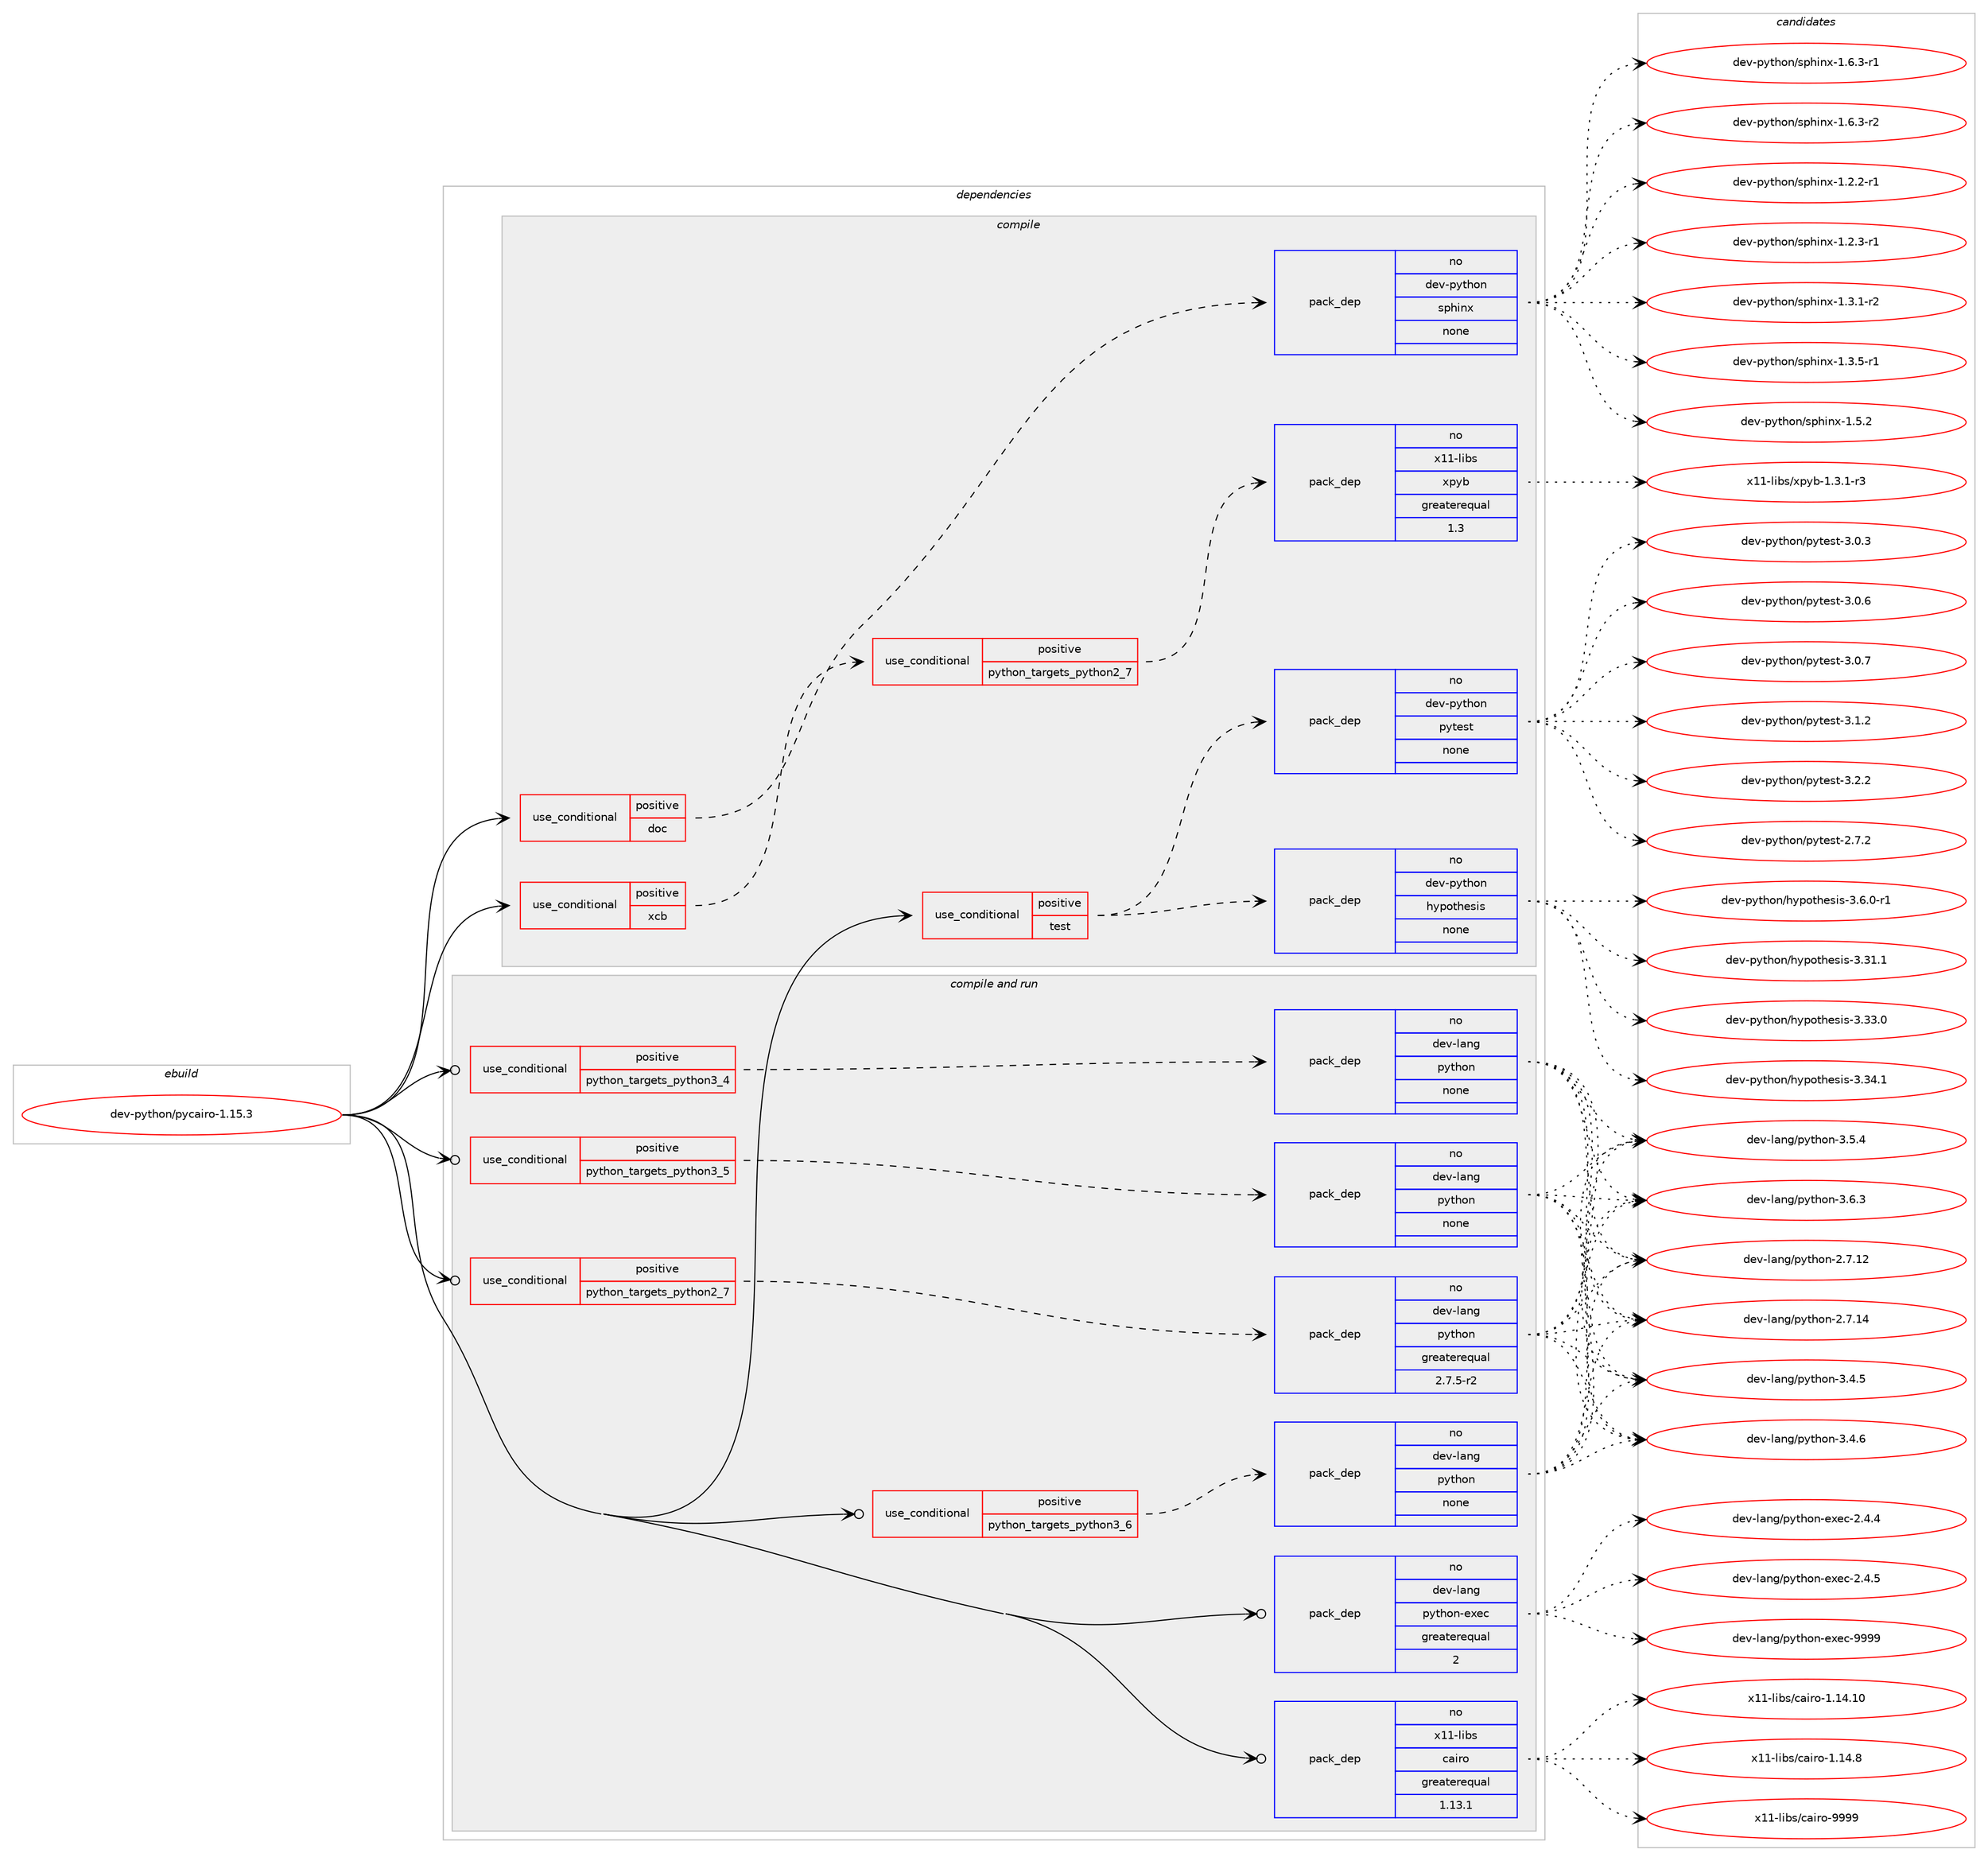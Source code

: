digraph prolog {

# *************
# Graph options
# *************

newrank=true;
concentrate=true;
compound=true;
graph [rankdir=LR,fontname=Helvetica,fontsize=10,ranksep=1.5];#, ranksep=2.5, nodesep=0.2];
edge  [arrowhead=vee];
node  [fontname=Helvetica,fontsize=10];

# **********
# The ebuild
# **********

subgraph cluster_leftcol {
color=gray;
rank=same;
label=<<i>ebuild</i>>;
id [label="dev-python/pycairo-1.15.3", color=red, width=4, href="../dev-python/pycairo-1.15.3.svg"];
}

# ****************
# The dependencies
# ****************

subgraph cluster_midcol {
color=gray;
label=<<i>dependencies</i>>;
subgraph cluster_compile {
fillcolor="#eeeeee";
style=filled;
label=<<i>compile</i>>;
subgraph cond37975 {
dependency175080 [label=<<TABLE BORDER="0" CELLBORDER="1" CELLSPACING="0" CELLPADDING="4"><TR><TD ROWSPAN="3" CELLPADDING="10">use_conditional</TD></TR><TR><TD>positive</TD></TR><TR><TD>doc</TD></TR></TABLE>>, shape=none, color=red];
subgraph pack133196 {
dependency175081 [label=<<TABLE BORDER="0" CELLBORDER="1" CELLSPACING="0" CELLPADDING="4" WIDTH="220"><TR><TD ROWSPAN="6" CELLPADDING="30">pack_dep</TD></TR><TR><TD WIDTH="110">no</TD></TR><TR><TD>dev-python</TD></TR><TR><TD>sphinx</TD></TR><TR><TD>none</TD></TR><TR><TD></TD></TR></TABLE>>, shape=none, color=blue];
}
dependency175080:e -> dependency175081:w [weight=20,style="dashed",arrowhead="vee"];
}
id:e -> dependency175080:w [weight=20,style="solid",arrowhead="vee"];
subgraph cond37976 {
dependency175082 [label=<<TABLE BORDER="0" CELLBORDER="1" CELLSPACING="0" CELLPADDING="4"><TR><TD ROWSPAN="3" CELLPADDING="10">use_conditional</TD></TR><TR><TD>positive</TD></TR><TR><TD>test</TD></TR></TABLE>>, shape=none, color=red];
subgraph pack133197 {
dependency175083 [label=<<TABLE BORDER="0" CELLBORDER="1" CELLSPACING="0" CELLPADDING="4" WIDTH="220"><TR><TD ROWSPAN="6" CELLPADDING="30">pack_dep</TD></TR><TR><TD WIDTH="110">no</TD></TR><TR><TD>dev-python</TD></TR><TR><TD>pytest</TD></TR><TR><TD>none</TD></TR><TR><TD></TD></TR></TABLE>>, shape=none, color=blue];
}
dependency175082:e -> dependency175083:w [weight=20,style="dashed",arrowhead="vee"];
subgraph pack133198 {
dependency175084 [label=<<TABLE BORDER="0" CELLBORDER="1" CELLSPACING="0" CELLPADDING="4" WIDTH="220"><TR><TD ROWSPAN="6" CELLPADDING="30">pack_dep</TD></TR><TR><TD WIDTH="110">no</TD></TR><TR><TD>dev-python</TD></TR><TR><TD>hypothesis</TD></TR><TR><TD>none</TD></TR><TR><TD></TD></TR></TABLE>>, shape=none, color=blue];
}
dependency175082:e -> dependency175084:w [weight=20,style="dashed",arrowhead="vee"];
}
id:e -> dependency175082:w [weight=20,style="solid",arrowhead="vee"];
subgraph cond37977 {
dependency175085 [label=<<TABLE BORDER="0" CELLBORDER="1" CELLSPACING="0" CELLPADDING="4"><TR><TD ROWSPAN="3" CELLPADDING="10">use_conditional</TD></TR><TR><TD>positive</TD></TR><TR><TD>xcb</TD></TR></TABLE>>, shape=none, color=red];
subgraph cond37978 {
dependency175086 [label=<<TABLE BORDER="0" CELLBORDER="1" CELLSPACING="0" CELLPADDING="4"><TR><TD ROWSPAN="3" CELLPADDING="10">use_conditional</TD></TR><TR><TD>positive</TD></TR><TR><TD>python_targets_python2_7</TD></TR></TABLE>>, shape=none, color=red];
subgraph pack133199 {
dependency175087 [label=<<TABLE BORDER="0" CELLBORDER="1" CELLSPACING="0" CELLPADDING="4" WIDTH="220"><TR><TD ROWSPAN="6" CELLPADDING="30">pack_dep</TD></TR><TR><TD WIDTH="110">no</TD></TR><TR><TD>x11-libs</TD></TR><TR><TD>xpyb</TD></TR><TR><TD>greaterequal</TD></TR><TR><TD>1.3</TD></TR></TABLE>>, shape=none, color=blue];
}
dependency175086:e -> dependency175087:w [weight=20,style="dashed",arrowhead="vee"];
}
dependency175085:e -> dependency175086:w [weight=20,style="dashed",arrowhead="vee"];
}
id:e -> dependency175085:w [weight=20,style="solid",arrowhead="vee"];
}
subgraph cluster_compileandrun {
fillcolor="#eeeeee";
style=filled;
label=<<i>compile and run</i>>;
subgraph cond37979 {
dependency175088 [label=<<TABLE BORDER="0" CELLBORDER="1" CELLSPACING="0" CELLPADDING="4"><TR><TD ROWSPAN="3" CELLPADDING="10">use_conditional</TD></TR><TR><TD>positive</TD></TR><TR><TD>python_targets_python2_7</TD></TR></TABLE>>, shape=none, color=red];
subgraph pack133200 {
dependency175089 [label=<<TABLE BORDER="0" CELLBORDER="1" CELLSPACING="0" CELLPADDING="4" WIDTH="220"><TR><TD ROWSPAN="6" CELLPADDING="30">pack_dep</TD></TR><TR><TD WIDTH="110">no</TD></TR><TR><TD>dev-lang</TD></TR><TR><TD>python</TD></TR><TR><TD>greaterequal</TD></TR><TR><TD>2.7.5-r2</TD></TR></TABLE>>, shape=none, color=blue];
}
dependency175088:e -> dependency175089:w [weight=20,style="dashed",arrowhead="vee"];
}
id:e -> dependency175088:w [weight=20,style="solid",arrowhead="odotvee"];
subgraph cond37980 {
dependency175090 [label=<<TABLE BORDER="0" CELLBORDER="1" CELLSPACING="0" CELLPADDING="4"><TR><TD ROWSPAN="3" CELLPADDING="10">use_conditional</TD></TR><TR><TD>positive</TD></TR><TR><TD>python_targets_python3_4</TD></TR></TABLE>>, shape=none, color=red];
subgraph pack133201 {
dependency175091 [label=<<TABLE BORDER="0" CELLBORDER="1" CELLSPACING="0" CELLPADDING="4" WIDTH="220"><TR><TD ROWSPAN="6" CELLPADDING="30">pack_dep</TD></TR><TR><TD WIDTH="110">no</TD></TR><TR><TD>dev-lang</TD></TR><TR><TD>python</TD></TR><TR><TD>none</TD></TR><TR><TD></TD></TR></TABLE>>, shape=none, color=blue];
}
dependency175090:e -> dependency175091:w [weight=20,style="dashed",arrowhead="vee"];
}
id:e -> dependency175090:w [weight=20,style="solid",arrowhead="odotvee"];
subgraph cond37981 {
dependency175092 [label=<<TABLE BORDER="0" CELLBORDER="1" CELLSPACING="0" CELLPADDING="4"><TR><TD ROWSPAN="3" CELLPADDING="10">use_conditional</TD></TR><TR><TD>positive</TD></TR><TR><TD>python_targets_python3_5</TD></TR></TABLE>>, shape=none, color=red];
subgraph pack133202 {
dependency175093 [label=<<TABLE BORDER="0" CELLBORDER="1" CELLSPACING="0" CELLPADDING="4" WIDTH="220"><TR><TD ROWSPAN="6" CELLPADDING="30">pack_dep</TD></TR><TR><TD WIDTH="110">no</TD></TR><TR><TD>dev-lang</TD></TR><TR><TD>python</TD></TR><TR><TD>none</TD></TR><TR><TD></TD></TR></TABLE>>, shape=none, color=blue];
}
dependency175092:e -> dependency175093:w [weight=20,style="dashed",arrowhead="vee"];
}
id:e -> dependency175092:w [weight=20,style="solid",arrowhead="odotvee"];
subgraph cond37982 {
dependency175094 [label=<<TABLE BORDER="0" CELLBORDER="1" CELLSPACING="0" CELLPADDING="4"><TR><TD ROWSPAN="3" CELLPADDING="10">use_conditional</TD></TR><TR><TD>positive</TD></TR><TR><TD>python_targets_python3_6</TD></TR></TABLE>>, shape=none, color=red];
subgraph pack133203 {
dependency175095 [label=<<TABLE BORDER="0" CELLBORDER="1" CELLSPACING="0" CELLPADDING="4" WIDTH="220"><TR><TD ROWSPAN="6" CELLPADDING="30">pack_dep</TD></TR><TR><TD WIDTH="110">no</TD></TR><TR><TD>dev-lang</TD></TR><TR><TD>python</TD></TR><TR><TD>none</TD></TR><TR><TD></TD></TR></TABLE>>, shape=none, color=blue];
}
dependency175094:e -> dependency175095:w [weight=20,style="dashed",arrowhead="vee"];
}
id:e -> dependency175094:w [weight=20,style="solid",arrowhead="odotvee"];
subgraph pack133204 {
dependency175096 [label=<<TABLE BORDER="0" CELLBORDER="1" CELLSPACING="0" CELLPADDING="4" WIDTH="220"><TR><TD ROWSPAN="6" CELLPADDING="30">pack_dep</TD></TR><TR><TD WIDTH="110">no</TD></TR><TR><TD>dev-lang</TD></TR><TR><TD>python-exec</TD></TR><TR><TD>greaterequal</TD></TR><TR><TD>2</TD></TR></TABLE>>, shape=none, color=blue];
}
id:e -> dependency175096:w [weight=20,style="solid",arrowhead="odotvee"];
subgraph pack133205 {
dependency175097 [label=<<TABLE BORDER="0" CELLBORDER="1" CELLSPACING="0" CELLPADDING="4" WIDTH="220"><TR><TD ROWSPAN="6" CELLPADDING="30">pack_dep</TD></TR><TR><TD WIDTH="110">no</TD></TR><TR><TD>x11-libs</TD></TR><TR><TD>cairo</TD></TR><TR><TD>greaterequal</TD></TR><TR><TD>1.13.1</TD></TR></TABLE>>, shape=none, color=blue];
}
id:e -> dependency175097:w [weight=20,style="solid",arrowhead="odotvee"];
}
subgraph cluster_run {
fillcolor="#eeeeee";
style=filled;
label=<<i>run</i>>;
}
}

# **************
# The candidates
# **************

subgraph cluster_choices {
rank=same;
color=gray;
label=<<i>candidates</i>>;

subgraph choice133196 {
color=black;
nodesep=1;
choice10010111845112121116104111110471151121041051101204549465046504511449 [label="dev-python/sphinx-1.2.2-r1", color=red, width=4,href="../dev-python/sphinx-1.2.2-r1.svg"];
choice10010111845112121116104111110471151121041051101204549465046514511449 [label="dev-python/sphinx-1.2.3-r1", color=red, width=4,href="../dev-python/sphinx-1.2.3-r1.svg"];
choice10010111845112121116104111110471151121041051101204549465146494511450 [label="dev-python/sphinx-1.3.1-r2", color=red, width=4,href="../dev-python/sphinx-1.3.1-r2.svg"];
choice10010111845112121116104111110471151121041051101204549465146534511449 [label="dev-python/sphinx-1.3.5-r1", color=red, width=4,href="../dev-python/sphinx-1.3.5-r1.svg"];
choice1001011184511212111610411111047115112104105110120454946534650 [label="dev-python/sphinx-1.5.2", color=red, width=4,href="../dev-python/sphinx-1.5.2.svg"];
choice10010111845112121116104111110471151121041051101204549465446514511449 [label="dev-python/sphinx-1.6.3-r1", color=red, width=4,href="../dev-python/sphinx-1.6.3-r1.svg"];
choice10010111845112121116104111110471151121041051101204549465446514511450 [label="dev-python/sphinx-1.6.3-r2", color=red, width=4,href="../dev-python/sphinx-1.6.3-r2.svg"];
dependency175081:e -> choice10010111845112121116104111110471151121041051101204549465046504511449:w [style=dotted,weight="100"];
dependency175081:e -> choice10010111845112121116104111110471151121041051101204549465046514511449:w [style=dotted,weight="100"];
dependency175081:e -> choice10010111845112121116104111110471151121041051101204549465146494511450:w [style=dotted,weight="100"];
dependency175081:e -> choice10010111845112121116104111110471151121041051101204549465146534511449:w [style=dotted,weight="100"];
dependency175081:e -> choice1001011184511212111610411111047115112104105110120454946534650:w [style=dotted,weight="100"];
dependency175081:e -> choice10010111845112121116104111110471151121041051101204549465446514511449:w [style=dotted,weight="100"];
dependency175081:e -> choice10010111845112121116104111110471151121041051101204549465446514511450:w [style=dotted,weight="100"];
}
subgraph choice133197 {
color=black;
nodesep=1;
choice1001011184511212111610411111047112121116101115116455046554650 [label="dev-python/pytest-2.7.2", color=red, width=4,href="../dev-python/pytest-2.7.2.svg"];
choice1001011184511212111610411111047112121116101115116455146484651 [label="dev-python/pytest-3.0.3", color=red, width=4,href="../dev-python/pytest-3.0.3.svg"];
choice1001011184511212111610411111047112121116101115116455146484654 [label="dev-python/pytest-3.0.6", color=red, width=4,href="../dev-python/pytest-3.0.6.svg"];
choice1001011184511212111610411111047112121116101115116455146484655 [label="dev-python/pytest-3.0.7", color=red, width=4,href="../dev-python/pytest-3.0.7.svg"];
choice1001011184511212111610411111047112121116101115116455146494650 [label="dev-python/pytest-3.1.2", color=red, width=4,href="../dev-python/pytest-3.1.2.svg"];
choice1001011184511212111610411111047112121116101115116455146504650 [label="dev-python/pytest-3.2.2", color=red, width=4,href="../dev-python/pytest-3.2.2.svg"];
dependency175083:e -> choice1001011184511212111610411111047112121116101115116455046554650:w [style=dotted,weight="100"];
dependency175083:e -> choice1001011184511212111610411111047112121116101115116455146484651:w [style=dotted,weight="100"];
dependency175083:e -> choice1001011184511212111610411111047112121116101115116455146484654:w [style=dotted,weight="100"];
dependency175083:e -> choice1001011184511212111610411111047112121116101115116455146484655:w [style=dotted,weight="100"];
dependency175083:e -> choice1001011184511212111610411111047112121116101115116455146494650:w [style=dotted,weight="100"];
dependency175083:e -> choice1001011184511212111610411111047112121116101115116455146504650:w [style=dotted,weight="100"];
}
subgraph choice133198 {
color=black;
nodesep=1;
choice100101118451121211161041111104710412111211111610410111510511545514651494649 [label="dev-python/hypothesis-3.31.1", color=red, width=4,href="../dev-python/hypothesis-3.31.1.svg"];
choice100101118451121211161041111104710412111211111610410111510511545514651514648 [label="dev-python/hypothesis-3.33.0", color=red, width=4,href="../dev-python/hypothesis-3.33.0.svg"];
choice100101118451121211161041111104710412111211111610410111510511545514651524649 [label="dev-python/hypothesis-3.34.1", color=red, width=4,href="../dev-python/hypothesis-3.34.1.svg"];
choice10010111845112121116104111110471041211121111161041011151051154551465446484511449 [label="dev-python/hypothesis-3.6.0-r1", color=red, width=4,href="../dev-python/hypothesis-3.6.0-r1.svg"];
dependency175084:e -> choice100101118451121211161041111104710412111211111610410111510511545514651494649:w [style=dotted,weight="100"];
dependency175084:e -> choice100101118451121211161041111104710412111211111610410111510511545514651514648:w [style=dotted,weight="100"];
dependency175084:e -> choice100101118451121211161041111104710412111211111610410111510511545514651524649:w [style=dotted,weight="100"];
dependency175084:e -> choice10010111845112121116104111110471041211121111161041011151051154551465446484511449:w [style=dotted,weight="100"];
}
subgraph choice133199 {
color=black;
nodesep=1;
choice1204949451081059811547120112121984549465146494511451 [label="x11-libs/xpyb-1.3.1-r3", color=red, width=4,href="../x11-libs/xpyb-1.3.1-r3.svg"];
dependency175087:e -> choice1204949451081059811547120112121984549465146494511451:w [style=dotted,weight="100"];
}
subgraph choice133200 {
color=black;
nodesep=1;
choice10010111845108971101034711212111610411111045504655464950 [label="dev-lang/python-2.7.12", color=red, width=4,href="../dev-lang/python-2.7.12.svg"];
choice10010111845108971101034711212111610411111045504655464952 [label="dev-lang/python-2.7.14", color=red, width=4,href="../dev-lang/python-2.7.14.svg"];
choice100101118451089711010347112121116104111110455146524653 [label="dev-lang/python-3.4.5", color=red, width=4,href="../dev-lang/python-3.4.5.svg"];
choice100101118451089711010347112121116104111110455146524654 [label="dev-lang/python-3.4.6", color=red, width=4,href="../dev-lang/python-3.4.6.svg"];
choice100101118451089711010347112121116104111110455146534652 [label="dev-lang/python-3.5.4", color=red, width=4,href="../dev-lang/python-3.5.4.svg"];
choice100101118451089711010347112121116104111110455146544651 [label="dev-lang/python-3.6.3", color=red, width=4,href="../dev-lang/python-3.6.3.svg"];
dependency175089:e -> choice10010111845108971101034711212111610411111045504655464950:w [style=dotted,weight="100"];
dependency175089:e -> choice10010111845108971101034711212111610411111045504655464952:w [style=dotted,weight="100"];
dependency175089:e -> choice100101118451089711010347112121116104111110455146524653:w [style=dotted,weight="100"];
dependency175089:e -> choice100101118451089711010347112121116104111110455146524654:w [style=dotted,weight="100"];
dependency175089:e -> choice100101118451089711010347112121116104111110455146534652:w [style=dotted,weight="100"];
dependency175089:e -> choice100101118451089711010347112121116104111110455146544651:w [style=dotted,weight="100"];
}
subgraph choice133201 {
color=black;
nodesep=1;
choice10010111845108971101034711212111610411111045504655464950 [label="dev-lang/python-2.7.12", color=red, width=4,href="../dev-lang/python-2.7.12.svg"];
choice10010111845108971101034711212111610411111045504655464952 [label="dev-lang/python-2.7.14", color=red, width=4,href="../dev-lang/python-2.7.14.svg"];
choice100101118451089711010347112121116104111110455146524653 [label="dev-lang/python-3.4.5", color=red, width=4,href="../dev-lang/python-3.4.5.svg"];
choice100101118451089711010347112121116104111110455146524654 [label="dev-lang/python-3.4.6", color=red, width=4,href="../dev-lang/python-3.4.6.svg"];
choice100101118451089711010347112121116104111110455146534652 [label="dev-lang/python-3.5.4", color=red, width=4,href="../dev-lang/python-3.5.4.svg"];
choice100101118451089711010347112121116104111110455146544651 [label="dev-lang/python-3.6.3", color=red, width=4,href="../dev-lang/python-3.6.3.svg"];
dependency175091:e -> choice10010111845108971101034711212111610411111045504655464950:w [style=dotted,weight="100"];
dependency175091:e -> choice10010111845108971101034711212111610411111045504655464952:w [style=dotted,weight="100"];
dependency175091:e -> choice100101118451089711010347112121116104111110455146524653:w [style=dotted,weight="100"];
dependency175091:e -> choice100101118451089711010347112121116104111110455146524654:w [style=dotted,weight="100"];
dependency175091:e -> choice100101118451089711010347112121116104111110455146534652:w [style=dotted,weight="100"];
dependency175091:e -> choice100101118451089711010347112121116104111110455146544651:w [style=dotted,weight="100"];
}
subgraph choice133202 {
color=black;
nodesep=1;
choice10010111845108971101034711212111610411111045504655464950 [label="dev-lang/python-2.7.12", color=red, width=4,href="../dev-lang/python-2.7.12.svg"];
choice10010111845108971101034711212111610411111045504655464952 [label="dev-lang/python-2.7.14", color=red, width=4,href="../dev-lang/python-2.7.14.svg"];
choice100101118451089711010347112121116104111110455146524653 [label="dev-lang/python-3.4.5", color=red, width=4,href="../dev-lang/python-3.4.5.svg"];
choice100101118451089711010347112121116104111110455146524654 [label="dev-lang/python-3.4.6", color=red, width=4,href="../dev-lang/python-3.4.6.svg"];
choice100101118451089711010347112121116104111110455146534652 [label="dev-lang/python-3.5.4", color=red, width=4,href="../dev-lang/python-3.5.4.svg"];
choice100101118451089711010347112121116104111110455146544651 [label="dev-lang/python-3.6.3", color=red, width=4,href="../dev-lang/python-3.6.3.svg"];
dependency175093:e -> choice10010111845108971101034711212111610411111045504655464950:w [style=dotted,weight="100"];
dependency175093:e -> choice10010111845108971101034711212111610411111045504655464952:w [style=dotted,weight="100"];
dependency175093:e -> choice100101118451089711010347112121116104111110455146524653:w [style=dotted,weight="100"];
dependency175093:e -> choice100101118451089711010347112121116104111110455146524654:w [style=dotted,weight="100"];
dependency175093:e -> choice100101118451089711010347112121116104111110455146534652:w [style=dotted,weight="100"];
dependency175093:e -> choice100101118451089711010347112121116104111110455146544651:w [style=dotted,weight="100"];
}
subgraph choice133203 {
color=black;
nodesep=1;
choice10010111845108971101034711212111610411111045504655464950 [label="dev-lang/python-2.7.12", color=red, width=4,href="../dev-lang/python-2.7.12.svg"];
choice10010111845108971101034711212111610411111045504655464952 [label="dev-lang/python-2.7.14", color=red, width=4,href="../dev-lang/python-2.7.14.svg"];
choice100101118451089711010347112121116104111110455146524653 [label="dev-lang/python-3.4.5", color=red, width=4,href="../dev-lang/python-3.4.5.svg"];
choice100101118451089711010347112121116104111110455146524654 [label="dev-lang/python-3.4.6", color=red, width=4,href="../dev-lang/python-3.4.6.svg"];
choice100101118451089711010347112121116104111110455146534652 [label="dev-lang/python-3.5.4", color=red, width=4,href="../dev-lang/python-3.5.4.svg"];
choice100101118451089711010347112121116104111110455146544651 [label="dev-lang/python-3.6.3", color=red, width=4,href="../dev-lang/python-3.6.3.svg"];
dependency175095:e -> choice10010111845108971101034711212111610411111045504655464950:w [style=dotted,weight="100"];
dependency175095:e -> choice10010111845108971101034711212111610411111045504655464952:w [style=dotted,weight="100"];
dependency175095:e -> choice100101118451089711010347112121116104111110455146524653:w [style=dotted,weight="100"];
dependency175095:e -> choice100101118451089711010347112121116104111110455146524654:w [style=dotted,weight="100"];
dependency175095:e -> choice100101118451089711010347112121116104111110455146534652:w [style=dotted,weight="100"];
dependency175095:e -> choice100101118451089711010347112121116104111110455146544651:w [style=dotted,weight="100"];
}
subgraph choice133204 {
color=black;
nodesep=1;
choice1001011184510897110103471121211161041111104510112010199455046524652 [label="dev-lang/python-exec-2.4.4", color=red, width=4,href="../dev-lang/python-exec-2.4.4.svg"];
choice1001011184510897110103471121211161041111104510112010199455046524653 [label="dev-lang/python-exec-2.4.5", color=red, width=4,href="../dev-lang/python-exec-2.4.5.svg"];
choice10010111845108971101034711212111610411111045101120101994557575757 [label="dev-lang/python-exec-9999", color=red, width=4,href="../dev-lang/python-exec-9999.svg"];
dependency175096:e -> choice1001011184510897110103471121211161041111104510112010199455046524652:w [style=dotted,weight="100"];
dependency175096:e -> choice1001011184510897110103471121211161041111104510112010199455046524653:w [style=dotted,weight="100"];
dependency175096:e -> choice10010111845108971101034711212111610411111045101120101994557575757:w [style=dotted,weight="100"];
}
subgraph choice133205 {
color=black;
nodesep=1;
choice120494945108105981154799971051141114549464952464948 [label="x11-libs/cairo-1.14.10", color=red, width=4,href="../x11-libs/cairo-1.14.10.svg"];
choice1204949451081059811547999710511411145494649524656 [label="x11-libs/cairo-1.14.8", color=red, width=4,href="../x11-libs/cairo-1.14.8.svg"];
choice120494945108105981154799971051141114557575757 [label="x11-libs/cairo-9999", color=red, width=4,href="../x11-libs/cairo-9999.svg"];
dependency175097:e -> choice120494945108105981154799971051141114549464952464948:w [style=dotted,weight="100"];
dependency175097:e -> choice1204949451081059811547999710511411145494649524656:w [style=dotted,weight="100"];
dependency175097:e -> choice120494945108105981154799971051141114557575757:w [style=dotted,weight="100"];
}
}

}
